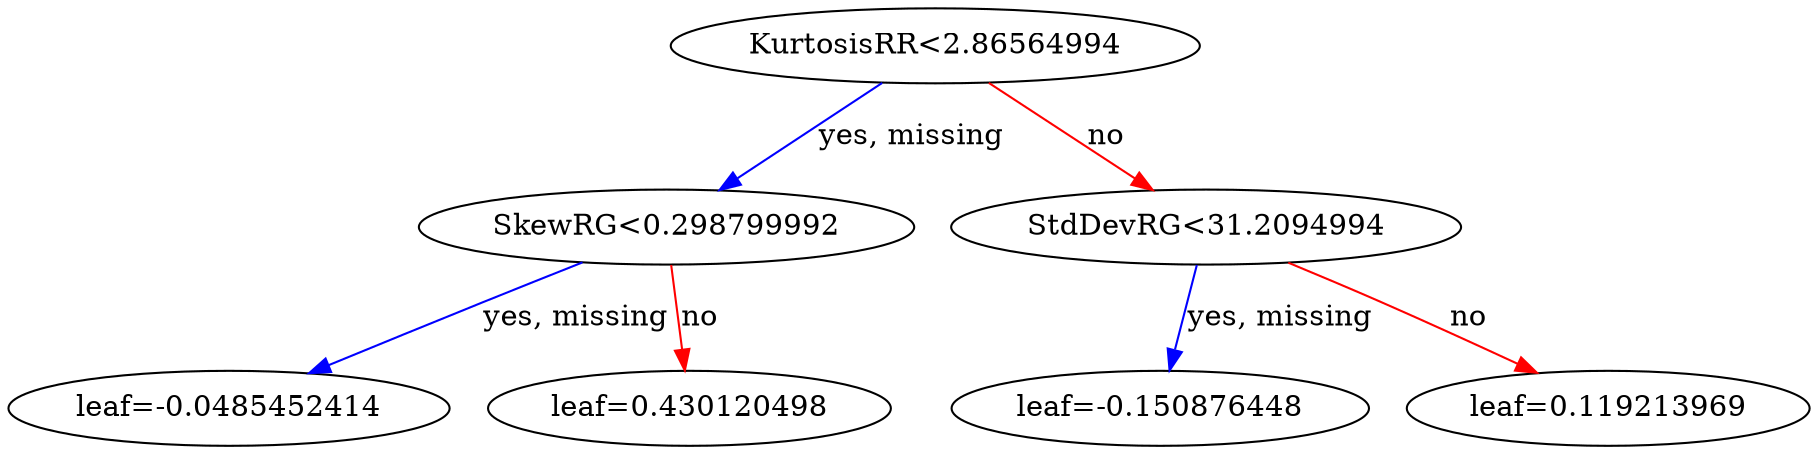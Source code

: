 digraph {
    graph [ rankdir=TB ]

    0 [ label="KurtosisRR<2.86564994" ]
    0 -> 1 [label="yes, missing" color="#0000FF"]
    0 -> 2 [label="no" color="#FF0000"]

    1 [ label="SkewRG<0.298799992" ]
    1 -> 3 [label="yes, missing" color="#0000FF"]
    1 -> 4 [label="no" color="#FF0000"]

    3 [ label="leaf=-0.0485452414" ]

    4 [ label="leaf=0.430120498" ]

    2 [ label="StdDevRG<31.2094994" ]
    2 -> 5 [label="yes, missing" color="#0000FF"]
    2 -> 6 [label="no" color="#FF0000"]

    5 [ label="leaf=-0.150876448" ]

    6 [ label="leaf=0.119213969" ]
}
